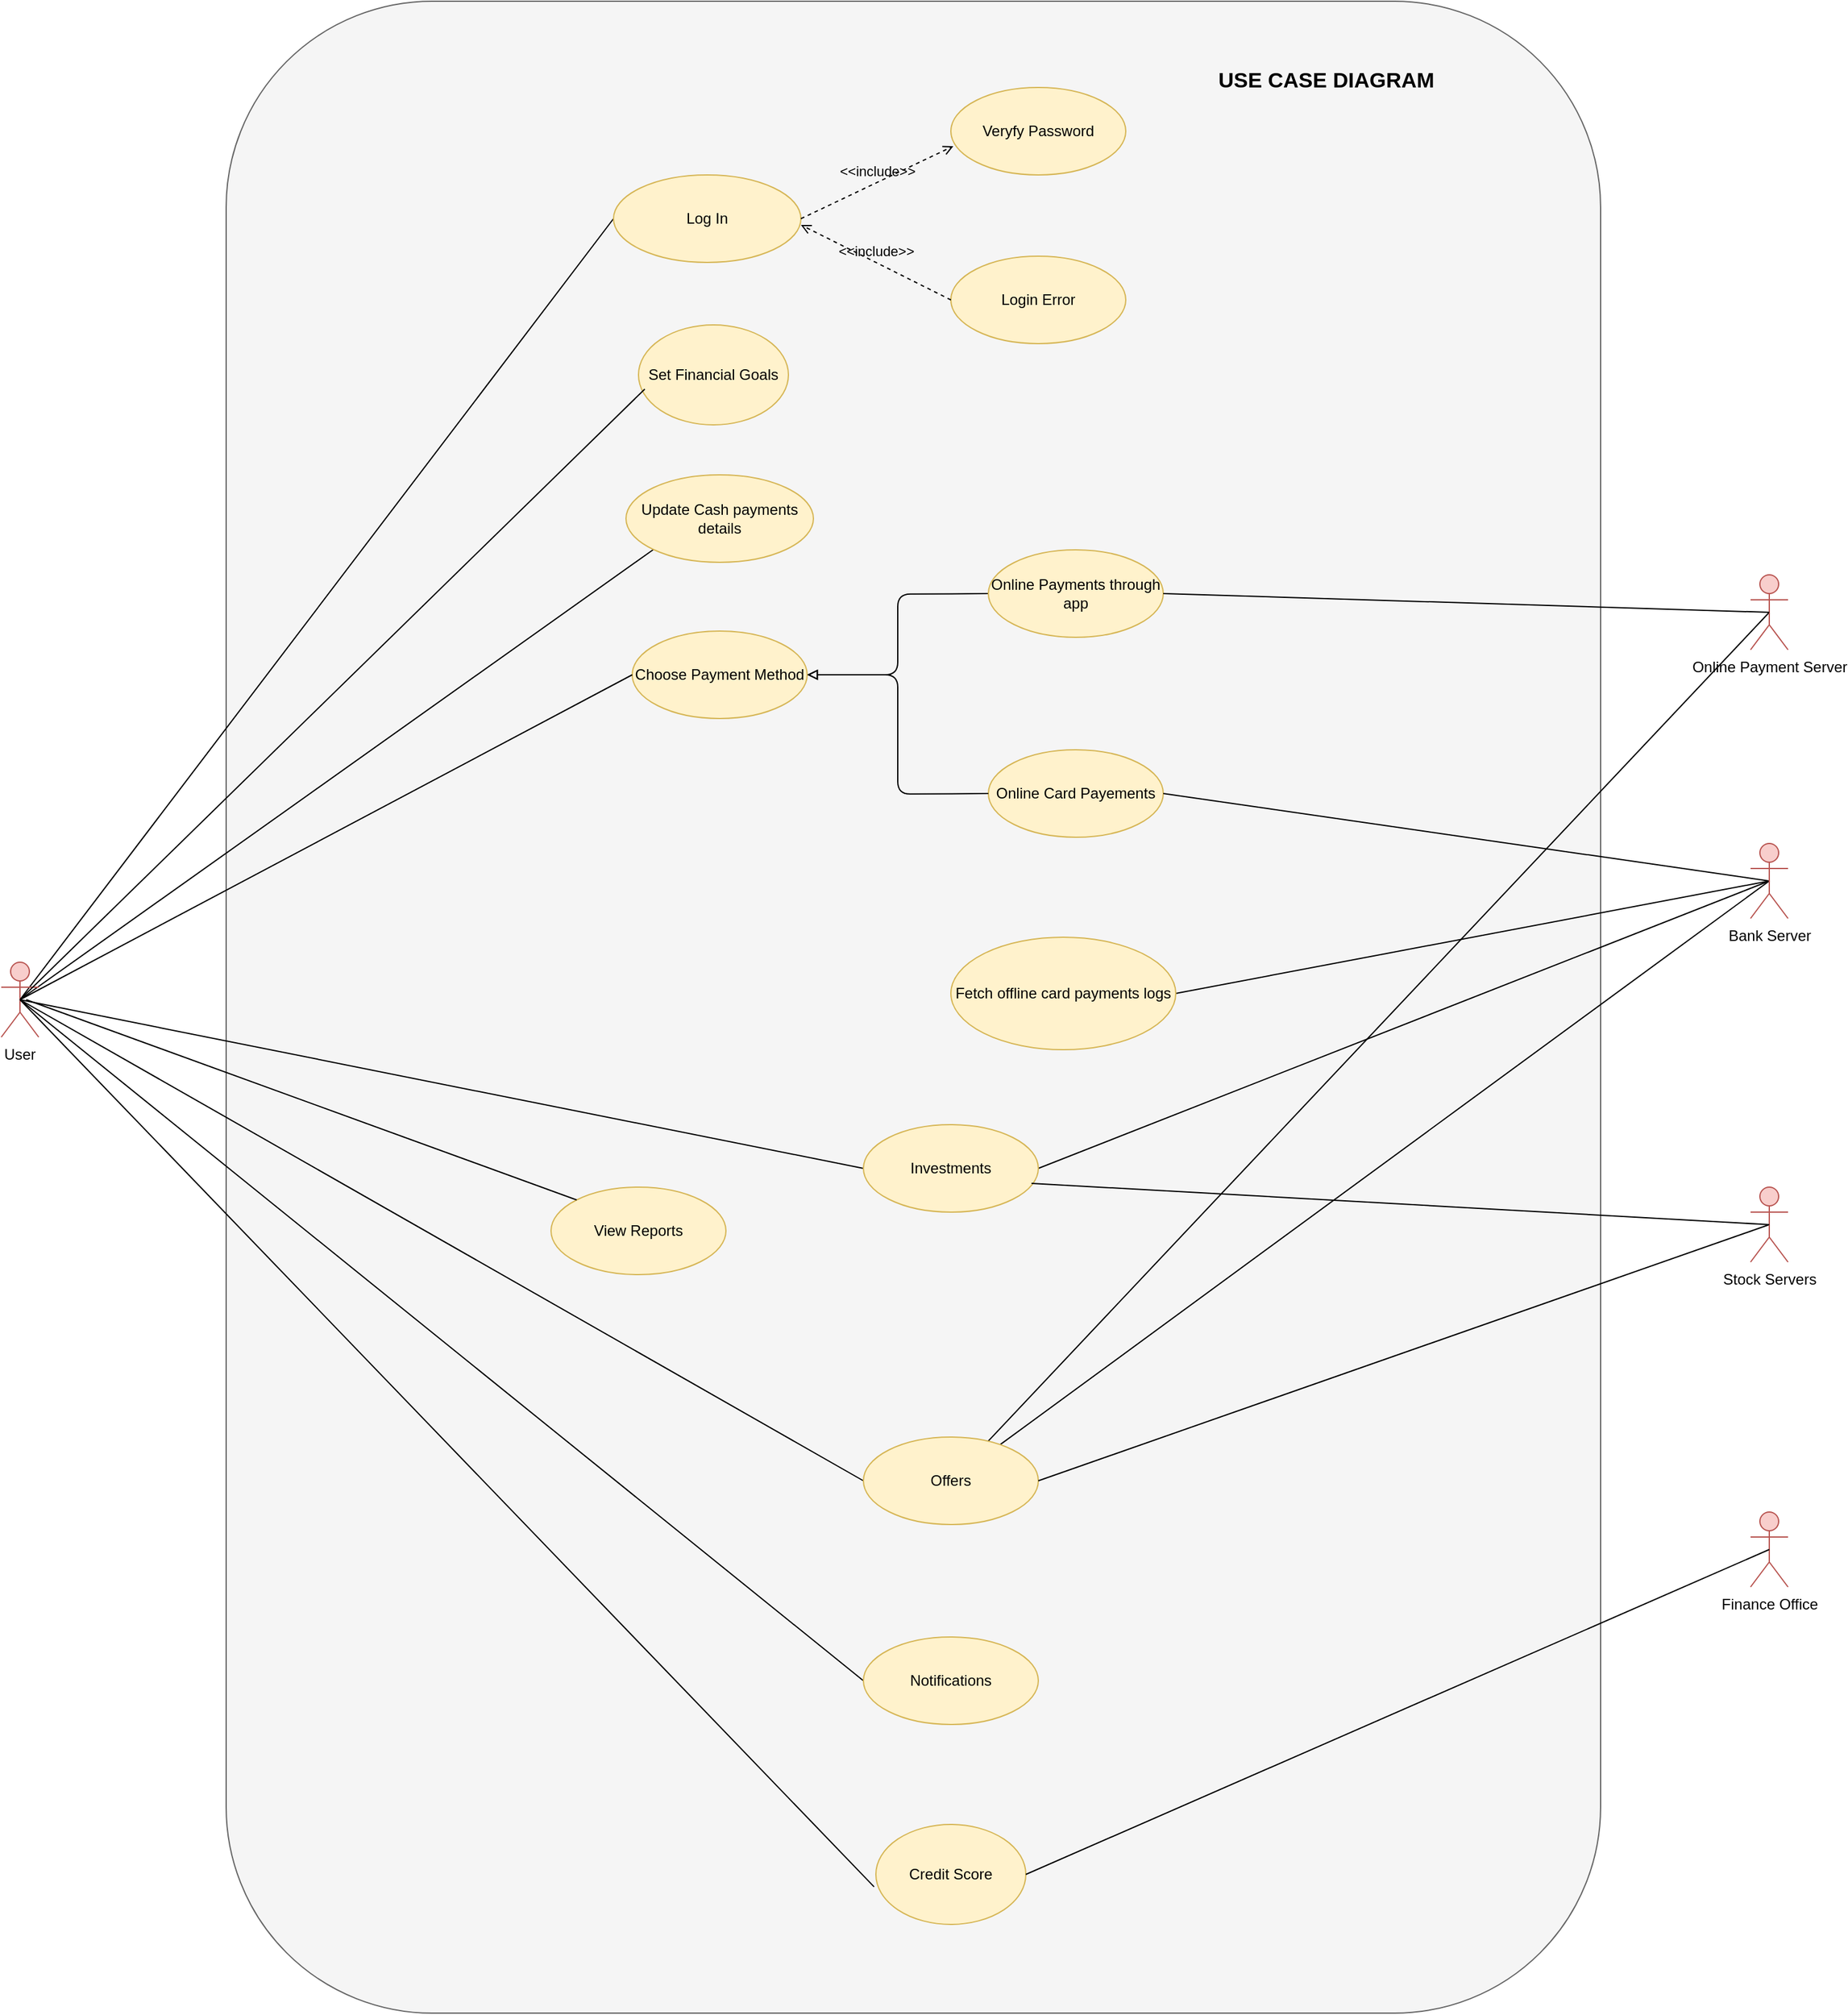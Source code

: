 <mxfile version="22.1.5" type="device">
  <diagram name="Page-1" id="LXIth8r5dkSC9j-eEsUB">
    <mxGraphModel dx="2586" dy="1241" grid="1" gridSize="10" guides="1" tooltips="1" connect="1" arrows="1" fold="1" page="1" pageScale="1" pageWidth="850" pageHeight="1100" math="0" shadow="0">
      <root>
        <mxCell id="0" />
        <mxCell id="1" parent="0" />
        <mxCell id="haUf9mshrHYFejw7237--57" value="" style="rounded=1;whiteSpace=wrap;html=1;labelBackgroundColor=none;fillColor=#f5f5f5;strokeColor=#666666;fontColor=#333333;" parent="1" vertex="1">
          <mxGeometry x="230" y="231" width="1100" height="1610" as="geometry" />
        </mxCell>
        <mxCell id="haUf9mshrHYFejw7237--17" style="edgeStyle=orthogonalEdgeStyle;rounded=1;orthogonalLoop=1;jettySize=auto;html=1;exitX=0.5;exitY=0.5;exitDx=0;exitDy=0;exitPerimeter=0;entryX=0;entryY=0.5;entryDx=0;entryDy=0;strokeColor=none;endArrow=none;endFill=0;labelBackgroundColor=none;fontColor=default;" parent="1" source="8Mce9PGFPFBbsuB2whmf-5" target="8Mce9PGFPFBbsuB2whmf-24" edge="1">
          <mxGeometry relative="1" as="geometry">
            <Array as="points">
              <mxPoint x="145" y="630" />
              <mxPoint x="260" y="630" />
              <mxPoint x="260" y="425" />
            </Array>
          </mxGeometry>
        </mxCell>
        <mxCell id="haUf9mshrHYFejw7237--18" style="rounded=1;orthogonalLoop=1;jettySize=auto;html=1;exitX=0.5;exitY=0.5;exitDx=0;exitDy=0;exitPerimeter=0;entryX=0;entryY=0.5;entryDx=0;entryDy=0;endArrow=none;endFill=0;labelBackgroundColor=none;fontColor=default;" parent="1" source="8Mce9PGFPFBbsuB2whmf-5" target="8Mce9PGFPFBbsuB2whmf-24" edge="1">
          <mxGeometry relative="1" as="geometry" />
        </mxCell>
        <mxCell id="haUf9mshrHYFejw7237--19" style="rounded=1;orthogonalLoop=1;jettySize=auto;html=1;exitX=0.5;exitY=0.5;exitDx=0;exitDy=0;exitPerimeter=0;entryX=0;entryY=1;entryDx=0;entryDy=0;endArrow=none;endFill=0;labelBackgroundColor=none;fontColor=default;" parent="1" source="8Mce9PGFPFBbsuB2whmf-5" target="8Mce9PGFPFBbsuB2whmf-11" edge="1">
          <mxGeometry relative="1" as="geometry" />
        </mxCell>
        <mxCell id="haUf9mshrHYFejw7237--34" style="rounded=1;orthogonalLoop=1;jettySize=auto;html=1;exitX=0.5;exitY=0.5;exitDx=0;exitDy=0;exitPerimeter=0;entryX=0;entryY=0.5;entryDx=0;entryDy=0;endArrow=none;endFill=0;labelBackgroundColor=none;fontColor=default;" parent="1" source="8Mce9PGFPFBbsuB2whmf-5" target="8Mce9PGFPFBbsuB2whmf-18" edge="1">
          <mxGeometry relative="1" as="geometry" />
        </mxCell>
        <mxCell id="haUf9mshrHYFejw7237--53" style="rounded=1;orthogonalLoop=1;jettySize=auto;html=1;exitX=0.5;exitY=0.5;exitDx=0;exitDy=0;exitPerimeter=0;entryX=0;entryY=0.5;entryDx=0;entryDy=0;endArrow=none;endFill=0;labelBackgroundColor=none;fontColor=default;" parent="1" source="8Mce9PGFPFBbsuB2whmf-5" target="8Mce9PGFPFBbsuB2whmf-22" edge="1">
          <mxGeometry relative="1" as="geometry" />
        </mxCell>
        <mxCell id="haUf9mshrHYFejw7237--55" style="rounded=1;orthogonalLoop=1;jettySize=auto;html=1;exitX=0.5;exitY=0.5;exitDx=0;exitDy=0;exitPerimeter=0;entryX=0;entryY=0.5;entryDx=0;entryDy=0;endArrow=none;endFill=0;labelBackgroundColor=none;fontColor=default;" parent="1" source="8Mce9PGFPFBbsuB2whmf-5" target="8Mce9PGFPFBbsuB2whmf-19" edge="1">
          <mxGeometry relative="1" as="geometry" />
        </mxCell>
        <mxCell id="8Mce9PGFPFBbsuB2whmf-5" value="User" style="shape=umlActor;verticalLabelPosition=bottom;verticalAlign=top;rounded=1;labelBackgroundColor=none;fillColor=#f8cecc;strokeColor=#b85450;" parent="1" vertex="1">
          <mxGeometry x="50" y="1000" width="30" height="60" as="geometry" />
        </mxCell>
        <mxCell id="8Mce9PGFPFBbsuB2whmf-8" value="Online Card Payements" style="ellipse;whiteSpace=wrap;html=1;rounded=1;labelBackgroundColor=none;fillColor=#fff2cc;strokeColor=#d6b656;" parent="1" vertex="1">
          <mxGeometry x="840" y="830" width="140" height="70" as="geometry" />
        </mxCell>
        <mxCell id="8Mce9PGFPFBbsuB2whmf-11" value="Update Cash payments details" style="ellipse;whiteSpace=wrap;html=1;rounded=1;labelBackgroundColor=none;fillColor=#fff2cc;strokeColor=#d6b656;" parent="1" vertex="1">
          <mxGeometry x="550" y="610" width="150" height="70" as="geometry" />
        </mxCell>
        <mxCell id="haUf9mshrHYFejw7237--21" style="edgeStyle=orthogonalEdgeStyle;rounded=1;orthogonalLoop=1;jettySize=auto;html=1;exitX=0;exitY=0.5;exitDx=0;exitDy=0;entryX=1;entryY=0.5;entryDx=0;entryDy=0;strokeWidth=1;endArrow=block;endFill=0;startArrow=none;startFill=0;labelBackgroundColor=none;fontColor=default;" parent="1" target="8Mce9PGFPFBbsuB2whmf-23" edge="1">
          <mxGeometry relative="1" as="geometry">
            <mxPoint x="840" y="705" as="sourcePoint" />
          </mxGeometry>
        </mxCell>
        <mxCell id="8Mce9PGFPFBbsuB2whmf-12" value="Online Payments through app" style="ellipse;whiteSpace=wrap;html=1;rounded=1;labelBackgroundColor=none;fillColor=#fff2cc;strokeColor=#d6b656;" parent="1" vertex="1">
          <mxGeometry x="840" y="670" width="140" height="70" as="geometry" />
        </mxCell>
        <mxCell id="haUf9mshrHYFejw7237--24" style="rounded=1;orthogonalLoop=1;jettySize=auto;html=1;exitX=0.5;exitY=0.5;exitDx=0;exitDy=0;exitPerimeter=0;entryX=1;entryY=0.5;entryDx=0;entryDy=0;endArrow=none;endFill=0;labelBackgroundColor=none;fontColor=default;" parent="1" source="8Mce9PGFPFBbsuB2whmf-13" target="8Mce9PGFPFBbsuB2whmf-8" edge="1">
          <mxGeometry relative="1" as="geometry" />
        </mxCell>
        <mxCell id="haUf9mshrHYFejw7237--25" style="rounded=1;orthogonalLoop=1;jettySize=auto;html=1;exitX=0.5;exitY=0.5;exitDx=0;exitDy=0;exitPerimeter=0;entryX=1;entryY=0.5;entryDx=0;entryDy=0;endArrow=none;endFill=0;labelBackgroundColor=none;fontColor=default;" parent="1" source="8Mce9PGFPFBbsuB2whmf-13" target="haUf9mshrHYFejw7237--11" edge="1">
          <mxGeometry relative="1" as="geometry" />
        </mxCell>
        <mxCell id="haUf9mshrHYFejw7237--37" style="rounded=1;orthogonalLoop=1;jettySize=auto;html=1;exitX=0.5;exitY=0.5;exitDx=0;exitDy=0;exitPerimeter=0;entryX=1;entryY=0.5;entryDx=0;entryDy=0;endArrow=none;endFill=0;labelBackgroundColor=none;fontColor=default;" parent="1" source="8Mce9PGFPFBbsuB2whmf-13" target="8Mce9PGFPFBbsuB2whmf-18" edge="1">
          <mxGeometry relative="1" as="geometry" />
        </mxCell>
        <mxCell id="haUf9mshrHYFejw7237--51" style="rounded=1;orthogonalLoop=1;jettySize=auto;html=1;exitX=0.5;exitY=0.5;exitDx=0;exitDy=0;exitPerimeter=0;endArrow=none;endFill=0;labelBackgroundColor=none;fontColor=default;" parent="1" source="8Mce9PGFPFBbsuB2whmf-13" target="8Mce9PGFPFBbsuB2whmf-19" edge="1">
          <mxGeometry relative="1" as="geometry">
            <mxPoint x="960" y="1370" as="targetPoint" />
          </mxGeometry>
        </mxCell>
        <mxCell id="8Mce9PGFPFBbsuB2whmf-13" value="Bank Server" style="shape=umlActor;verticalLabelPosition=bottom;verticalAlign=top;html=1;outlineConnect=0;rounded=1;labelBackgroundColor=none;fillColor=#f8cecc;strokeColor=#b85450;" parent="1" vertex="1">
          <mxGeometry x="1450" y="905" width="30" height="60" as="geometry" />
        </mxCell>
        <mxCell id="haUf9mshrHYFejw7237--50" style="rounded=1;orthogonalLoop=1;jettySize=auto;html=1;exitX=0.5;exitY=0.5;exitDx=0;exitDy=0;exitPerimeter=0;endArrow=none;endFill=0;labelBackgroundColor=none;fontColor=default;" parent="1" source="8Mce9PGFPFBbsuB2whmf-14" target="8Mce9PGFPFBbsuB2whmf-19" edge="1">
          <mxGeometry relative="1" as="geometry" />
        </mxCell>
        <mxCell id="8Mce9PGFPFBbsuB2whmf-14" value="Online Payment Server" style="shape=umlActor;verticalLabelPosition=bottom;verticalAlign=top;html=1;outlineConnect=0;rounded=1;labelBackgroundColor=none;fillColor=#f8cecc;strokeColor=#b85450;" parent="1" vertex="1">
          <mxGeometry x="1450" y="690" width="30" height="60" as="geometry" />
        </mxCell>
        <mxCell id="8Mce9PGFPFBbsuB2whmf-18" value="Investments" style="ellipse;whiteSpace=wrap;html=1;rounded=1;labelBackgroundColor=none;fillColor=#fff2cc;strokeColor=#d6b656;" parent="1" vertex="1">
          <mxGeometry x="740" y="1130" width="140" height="70" as="geometry" />
        </mxCell>
        <mxCell id="8Mce9PGFPFBbsuB2whmf-19" value="Offers" style="ellipse;whiteSpace=wrap;html=1;rounded=1;labelBackgroundColor=none;fillColor=#fff2cc;strokeColor=#d6b656;" parent="1" vertex="1">
          <mxGeometry x="740" y="1380" width="140" height="70" as="geometry" />
        </mxCell>
        <mxCell id="haUf9mshrHYFejw7237--52" style="rounded=1;orthogonalLoop=1;jettySize=auto;html=1;exitX=0.5;exitY=0.5;exitDx=0;exitDy=0;exitPerimeter=0;entryX=1;entryY=0.5;entryDx=0;entryDy=0;endArrow=none;endFill=0;labelBackgroundColor=none;fontColor=default;" parent="1" source="8Mce9PGFPFBbsuB2whmf-20" target="8Mce9PGFPFBbsuB2whmf-19" edge="1">
          <mxGeometry relative="1" as="geometry" />
        </mxCell>
        <mxCell id="8Mce9PGFPFBbsuB2whmf-20" value="Stock Servers" style="shape=umlActor;verticalLabelPosition=bottom;verticalAlign=top;html=1;rounded=1;labelBackgroundColor=none;fillColor=#f8cecc;strokeColor=#b85450;" parent="1" vertex="1">
          <mxGeometry x="1450" y="1180" width="30" height="60" as="geometry" />
        </mxCell>
        <mxCell id="8Mce9PGFPFBbsuB2whmf-21" value="View Reports" style="ellipse;whiteSpace=wrap;html=1;rounded=1;labelBackgroundColor=none;fillColor=#fff2cc;strokeColor=#d6b656;" parent="1" vertex="1">
          <mxGeometry x="490" y="1180" width="140" height="70" as="geometry" />
        </mxCell>
        <mxCell id="8Mce9PGFPFBbsuB2whmf-22" value="Notifications" style="ellipse;whiteSpace=wrap;html=1;rounded=1;labelBackgroundColor=none;fillColor=#fff2cc;strokeColor=#d6b656;" parent="1" vertex="1">
          <mxGeometry x="740" y="1540" width="140" height="70" as="geometry" />
        </mxCell>
        <mxCell id="8Mce9PGFPFBbsuB2whmf-23" value="Choose Payment Method" style="ellipse;whiteSpace=wrap;html=1;rounded=1;labelBackgroundColor=none;fillColor=#fff2cc;strokeColor=#d6b656;" parent="1" vertex="1">
          <mxGeometry x="555" y="735" width="140" height="70" as="geometry" />
        </mxCell>
        <mxCell id="8Mce9PGFPFBbsuB2whmf-24" value="Log In" style="ellipse;whiteSpace=wrap;html=1;rounded=1;labelBackgroundColor=none;fillColor=#fff2cc;strokeColor=#d6b656;" parent="1" vertex="1">
          <mxGeometry x="540" y="370" width="150" height="70" as="geometry" />
        </mxCell>
        <mxCell id="8Mce9PGFPFBbsuB2whmf-25" value="Veryfy Password" style="ellipse;whiteSpace=wrap;html=1;rounded=1;labelBackgroundColor=none;fillColor=#fff2cc;strokeColor=#d6b656;" parent="1" vertex="1">
          <mxGeometry x="810" y="300" width="140" height="70" as="geometry" />
        </mxCell>
        <mxCell id="haUf9mshrHYFejw7237--6" value="Login Error" style="ellipse;whiteSpace=wrap;html=1;rounded=1;labelBackgroundColor=none;fillColor=#fff2cc;strokeColor=#d6b656;" parent="1" vertex="1">
          <mxGeometry x="810" y="435" width="140" height="70" as="geometry" />
        </mxCell>
        <mxCell id="haUf9mshrHYFejw7237--10" value="Credit Score" style="ellipse;whiteSpace=wrap;html=1;rounded=1;labelBackgroundColor=none;fillColor=#fff2cc;strokeColor=#d6b656;" parent="1" vertex="1">
          <mxGeometry x="750" y="1690" width="120" height="80" as="geometry" />
        </mxCell>
        <mxCell id="haUf9mshrHYFejw7237--11" value="Fetch offline card payments logs" style="ellipse;whiteSpace=wrap;html=1;rounded=1;labelBackgroundColor=none;fillColor=#fff2cc;strokeColor=#d6b656;" parent="1" vertex="1">
          <mxGeometry x="810" y="980" width="180" height="90" as="geometry" />
        </mxCell>
        <mxCell id="haUf9mshrHYFejw7237--20" style="rounded=1;orthogonalLoop=1;jettySize=auto;html=1;exitX=0.5;exitY=0.5;exitDx=0;exitDy=0;exitPerimeter=0;entryX=0;entryY=0.5;entryDx=0;entryDy=0;endArrow=none;endFill=0;labelBackgroundColor=none;fontColor=default;" parent="1" source="8Mce9PGFPFBbsuB2whmf-5" target="8Mce9PGFPFBbsuB2whmf-23" edge="1">
          <mxGeometry relative="1" as="geometry">
            <mxPoint x="155" y="740" as="sourcePoint" />
            <mxPoint x="365" y="550" as="targetPoint" />
          </mxGeometry>
        </mxCell>
        <mxCell id="haUf9mshrHYFejw7237--22" style="edgeStyle=orthogonalEdgeStyle;rounded=1;orthogonalLoop=1;jettySize=auto;html=1;exitX=0;exitY=0.5;exitDx=0;exitDy=0;entryX=1;entryY=0.5;entryDx=0;entryDy=0;strokeWidth=1;endArrow=block;endFill=0;startArrow=none;startFill=0;labelBackgroundColor=none;fontColor=default;" parent="1" target="8Mce9PGFPFBbsuB2whmf-23" edge="1">
          <mxGeometry relative="1" as="geometry">
            <mxPoint x="840" y="865" as="sourcePoint" />
            <mxPoint x="695" y="925" as="targetPoint" />
          </mxGeometry>
        </mxCell>
        <mxCell id="haUf9mshrHYFejw7237--23" style="rounded=1;orthogonalLoop=1;jettySize=auto;html=1;exitX=0.5;exitY=0.5;exitDx=0;exitDy=0;exitPerimeter=0;entryX=1;entryY=0.5;entryDx=0;entryDy=0;endArrow=none;endFill=0;labelBackgroundColor=none;fontColor=default;" parent="1" source="8Mce9PGFPFBbsuB2whmf-14" target="8Mce9PGFPFBbsuB2whmf-12" edge="1">
          <mxGeometry relative="1" as="geometry" />
        </mxCell>
        <mxCell id="haUf9mshrHYFejw7237--31" value="&amp;lt;&amp;lt;include&amp;gt;&amp;gt;" style="html=1;verticalAlign=bottom;labelBackgroundColor=none;endArrow=open;endFill=0;dashed=1;rounded=1;entryX=0.014;entryY=0.671;entryDx=0;entryDy=0;entryPerimeter=0;fontColor=default;" parent="1" target="8Mce9PGFPFBbsuB2whmf-25" edge="1">
          <mxGeometry width="160" relative="1" as="geometry">
            <mxPoint x="690" y="405" as="sourcePoint" />
            <mxPoint x="850" y="405" as="targetPoint" />
          </mxGeometry>
        </mxCell>
        <mxCell id="haUf9mshrHYFejw7237--33" value="&amp;lt;&amp;lt;include&amp;gt;&amp;gt;" style="html=1;verticalAlign=bottom;labelBackgroundColor=none;endArrow=open;endFill=0;dashed=1;rounded=1;exitX=0;exitY=0.5;exitDx=0;exitDy=0;fontColor=default;" parent="1" source="haUf9mshrHYFejw7237--6" edge="1">
          <mxGeometry width="160" relative="1" as="geometry">
            <mxPoint x="750" y="550" as="sourcePoint" />
            <mxPoint x="690" y="410" as="targetPoint" />
          </mxGeometry>
        </mxCell>
        <mxCell id="haUf9mshrHYFejw7237--39" style="rounded=1;orthogonalLoop=1;jettySize=auto;html=1;exitX=0.5;exitY=0.5;exitDx=0;exitDy=0;exitPerimeter=0;entryX=0.961;entryY=0.671;entryDx=0;entryDy=0;endArrow=none;endFill=0;entryPerimeter=0;labelBackgroundColor=none;fontColor=default;" parent="1" source="8Mce9PGFPFBbsuB2whmf-20" target="8Mce9PGFPFBbsuB2whmf-18" edge="1">
          <mxGeometry relative="1" as="geometry">
            <mxPoint x="1235" y="685" as="sourcePoint" />
            <mxPoint x="880" y="1105" as="targetPoint" />
          </mxGeometry>
        </mxCell>
        <mxCell id="haUf9mshrHYFejw7237--41" style="rounded=1;orthogonalLoop=1;jettySize=auto;html=1;entryX=0;entryY=0;entryDx=0;entryDy=0;endArrow=none;endFill=0;labelBackgroundColor=none;fontColor=default;" parent="1" target="8Mce9PGFPFBbsuB2whmf-21" edge="1">
          <mxGeometry relative="1" as="geometry">
            <mxPoint x="70" y="1030" as="sourcePoint" />
            <mxPoint x="650" y="1105" as="targetPoint" />
          </mxGeometry>
        </mxCell>
        <mxCell id="haUf9mshrHYFejw7237--42" value="Finance Office" style="shape=umlActor;verticalLabelPosition=bottom;verticalAlign=top;html=1;rounded=1;labelBackgroundColor=none;fillColor=#f8cecc;strokeColor=#b85450;" parent="1" vertex="1">
          <mxGeometry x="1450" y="1440" width="30" height="60" as="geometry" />
        </mxCell>
        <mxCell id="haUf9mshrHYFejw7237--43" style="rounded=1;orthogonalLoop=1;jettySize=auto;html=1;exitX=0.5;exitY=0.5;exitDx=0;exitDy=0;exitPerimeter=0;entryX=1;entryY=0.5;entryDx=0;entryDy=0;endArrow=none;endFill=0;labelBackgroundColor=none;fontColor=default;" parent="1" source="haUf9mshrHYFejw7237--42" target="haUf9mshrHYFejw7237--10" edge="1">
          <mxGeometry relative="1" as="geometry">
            <mxPoint x="1235" y="960" as="sourcePoint" />
            <mxPoint x="875" y="1117" as="targetPoint" />
          </mxGeometry>
        </mxCell>
        <mxCell id="haUf9mshrHYFejw7237--46" value="Set Financial Goals" style="ellipse;whiteSpace=wrap;html=1;rounded=1;labelBackgroundColor=none;fillColor=#fff2cc;strokeColor=#d6b656;" parent="1" vertex="1">
          <mxGeometry x="560" y="490" width="120" height="80" as="geometry" />
        </mxCell>
        <mxCell id="haUf9mshrHYFejw7237--54" style="rounded=1;orthogonalLoop=1;jettySize=auto;html=1;exitX=0.5;exitY=0.5;exitDx=0;exitDy=0;exitPerimeter=0;entryX=-0.012;entryY=0.624;entryDx=0;entryDy=0;entryPerimeter=0;endArrow=none;endFill=0;labelBackgroundColor=none;fontColor=default;" parent="1" source="8Mce9PGFPFBbsuB2whmf-5" target="haUf9mshrHYFejw7237--10" edge="1">
          <mxGeometry relative="1" as="geometry" />
        </mxCell>
        <mxCell id="haUf9mshrHYFejw7237--56" style="rounded=1;orthogonalLoop=1;jettySize=auto;html=1;exitX=0.5;exitY=0.5;exitDx=0;exitDy=0;exitPerimeter=0;entryX=0.042;entryY=0.642;entryDx=0;entryDy=0;entryPerimeter=0;endArrow=none;endFill=0;labelBackgroundColor=none;fontColor=default;" parent="1" source="8Mce9PGFPFBbsuB2whmf-5" target="haUf9mshrHYFejw7237--46" edge="1">
          <mxGeometry relative="1" as="geometry" />
        </mxCell>
        <mxCell id="8nzzmST3pRmnA340pEUC-1" value="USE CASE DIAGRAM" style="text;html=1;align=center;verticalAlign=middle;resizable=0;points=[];autosize=1;strokeColor=none;fillColor=none;fontStyle=1;fontSize=17;" vertex="1" parent="1">
          <mxGeometry x="1010" y="280" width="200" height="30" as="geometry" />
        </mxCell>
      </root>
    </mxGraphModel>
  </diagram>
</mxfile>
